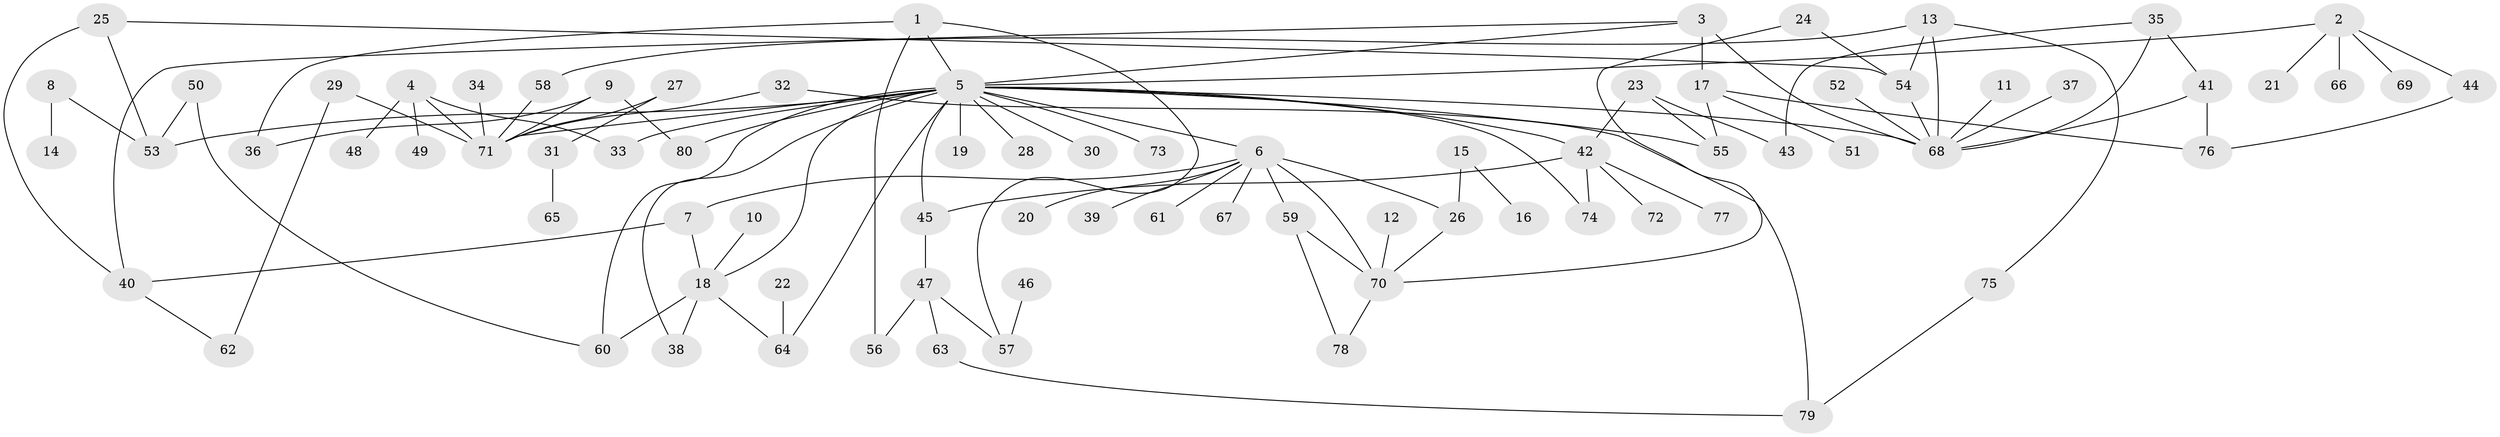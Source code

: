 // original degree distribution, {10: 0.017699115044247787, 23: 0.008849557522123894, 9: 0.008849557522123894, 4: 0.07079646017699115, 5: 0.05309734513274336, 6: 0.008849557522123894, 3: 0.168141592920354, 2: 0.24778761061946902, 1: 0.39823008849557523, 7: 0.017699115044247787}
// Generated by graph-tools (version 1.1) at 2025/36/03/04/25 23:36:52]
// undirected, 80 vertices, 110 edges
graph export_dot {
  node [color=gray90,style=filled];
  1;
  2;
  3;
  4;
  5;
  6;
  7;
  8;
  9;
  10;
  11;
  12;
  13;
  14;
  15;
  16;
  17;
  18;
  19;
  20;
  21;
  22;
  23;
  24;
  25;
  26;
  27;
  28;
  29;
  30;
  31;
  32;
  33;
  34;
  35;
  36;
  37;
  38;
  39;
  40;
  41;
  42;
  43;
  44;
  45;
  46;
  47;
  48;
  49;
  50;
  51;
  52;
  53;
  54;
  55;
  56;
  57;
  58;
  59;
  60;
  61;
  62;
  63;
  64;
  65;
  66;
  67;
  68;
  69;
  70;
  71;
  72;
  73;
  74;
  75;
  76;
  77;
  78;
  79;
  80;
  1 -- 5 [weight=1.0];
  1 -- 36 [weight=1.0];
  1 -- 56 [weight=1.0];
  1 -- 57 [weight=1.0];
  2 -- 5 [weight=1.0];
  2 -- 21 [weight=1.0];
  2 -- 44 [weight=1.0];
  2 -- 66 [weight=1.0];
  2 -- 69 [weight=1.0];
  3 -- 5 [weight=1.0];
  3 -- 17 [weight=1.0];
  3 -- 40 [weight=1.0];
  3 -- 68 [weight=2.0];
  4 -- 33 [weight=1.0];
  4 -- 48 [weight=1.0];
  4 -- 49 [weight=1.0];
  4 -- 71 [weight=1.0];
  5 -- 6 [weight=1.0];
  5 -- 18 [weight=1.0];
  5 -- 19 [weight=1.0];
  5 -- 28 [weight=1.0];
  5 -- 30 [weight=1.0];
  5 -- 33 [weight=1.0];
  5 -- 38 [weight=1.0];
  5 -- 42 [weight=1.0];
  5 -- 45 [weight=1.0];
  5 -- 53 [weight=1.0];
  5 -- 55 [weight=1.0];
  5 -- 60 [weight=1.0];
  5 -- 64 [weight=1.0];
  5 -- 68 [weight=1.0];
  5 -- 71 [weight=1.0];
  5 -- 73 [weight=1.0];
  5 -- 74 [weight=1.0];
  5 -- 80 [weight=1.0];
  6 -- 7 [weight=1.0];
  6 -- 20 [weight=1.0];
  6 -- 26 [weight=1.0];
  6 -- 39 [weight=1.0];
  6 -- 59 [weight=1.0];
  6 -- 61 [weight=1.0];
  6 -- 67 [weight=1.0];
  6 -- 70 [weight=1.0];
  7 -- 18 [weight=1.0];
  7 -- 40 [weight=1.0];
  8 -- 14 [weight=1.0];
  8 -- 53 [weight=1.0];
  9 -- 36 [weight=1.0];
  9 -- 71 [weight=1.0];
  9 -- 80 [weight=1.0];
  10 -- 18 [weight=1.0];
  11 -- 68 [weight=1.0];
  12 -- 70 [weight=1.0];
  13 -- 54 [weight=1.0];
  13 -- 58 [weight=1.0];
  13 -- 68 [weight=1.0];
  13 -- 75 [weight=1.0];
  15 -- 16 [weight=1.0];
  15 -- 26 [weight=1.0];
  17 -- 51 [weight=1.0];
  17 -- 55 [weight=1.0];
  17 -- 76 [weight=1.0];
  18 -- 38 [weight=1.0];
  18 -- 60 [weight=1.0];
  18 -- 64 [weight=1.0];
  22 -- 64 [weight=1.0];
  23 -- 42 [weight=1.0];
  23 -- 43 [weight=1.0];
  23 -- 55 [weight=1.0];
  24 -- 54 [weight=1.0];
  24 -- 70 [weight=1.0];
  25 -- 40 [weight=1.0];
  25 -- 53 [weight=1.0];
  25 -- 54 [weight=1.0];
  26 -- 70 [weight=1.0];
  27 -- 31 [weight=1.0];
  27 -- 71 [weight=1.0];
  29 -- 62 [weight=1.0];
  29 -- 71 [weight=1.0];
  31 -- 65 [weight=1.0];
  32 -- 71 [weight=1.0];
  32 -- 79 [weight=1.0];
  34 -- 71 [weight=1.0];
  35 -- 41 [weight=1.0];
  35 -- 43 [weight=1.0];
  35 -- 68 [weight=1.0];
  37 -- 68 [weight=1.0];
  40 -- 62 [weight=1.0];
  41 -- 68 [weight=1.0];
  41 -- 76 [weight=1.0];
  42 -- 45 [weight=1.0];
  42 -- 72 [weight=1.0];
  42 -- 74 [weight=1.0];
  42 -- 77 [weight=1.0];
  44 -- 76 [weight=1.0];
  45 -- 47 [weight=1.0];
  46 -- 57 [weight=1.0];
  47 -- 56 [weight=1.0];
  47 -- 57 [weight=1.0];
  47 -- 63 [weight=1.0];
  50 -- 53 [weight=1.0];
  50 -- 60 [weight=1.0];
  52 -- 68 [weight=1.0];
  54 -- 68 [weight=1.0];
  58 -- 71 [weight=1.0];
  59 -- 70 [weight=1.0];
  59 -- 78 [weight=1.0];
  63 -- 79 [weight=1.0];
  70 -- 78 [weight=1.0];
  75 -- 79 [weight=1.0];
}
